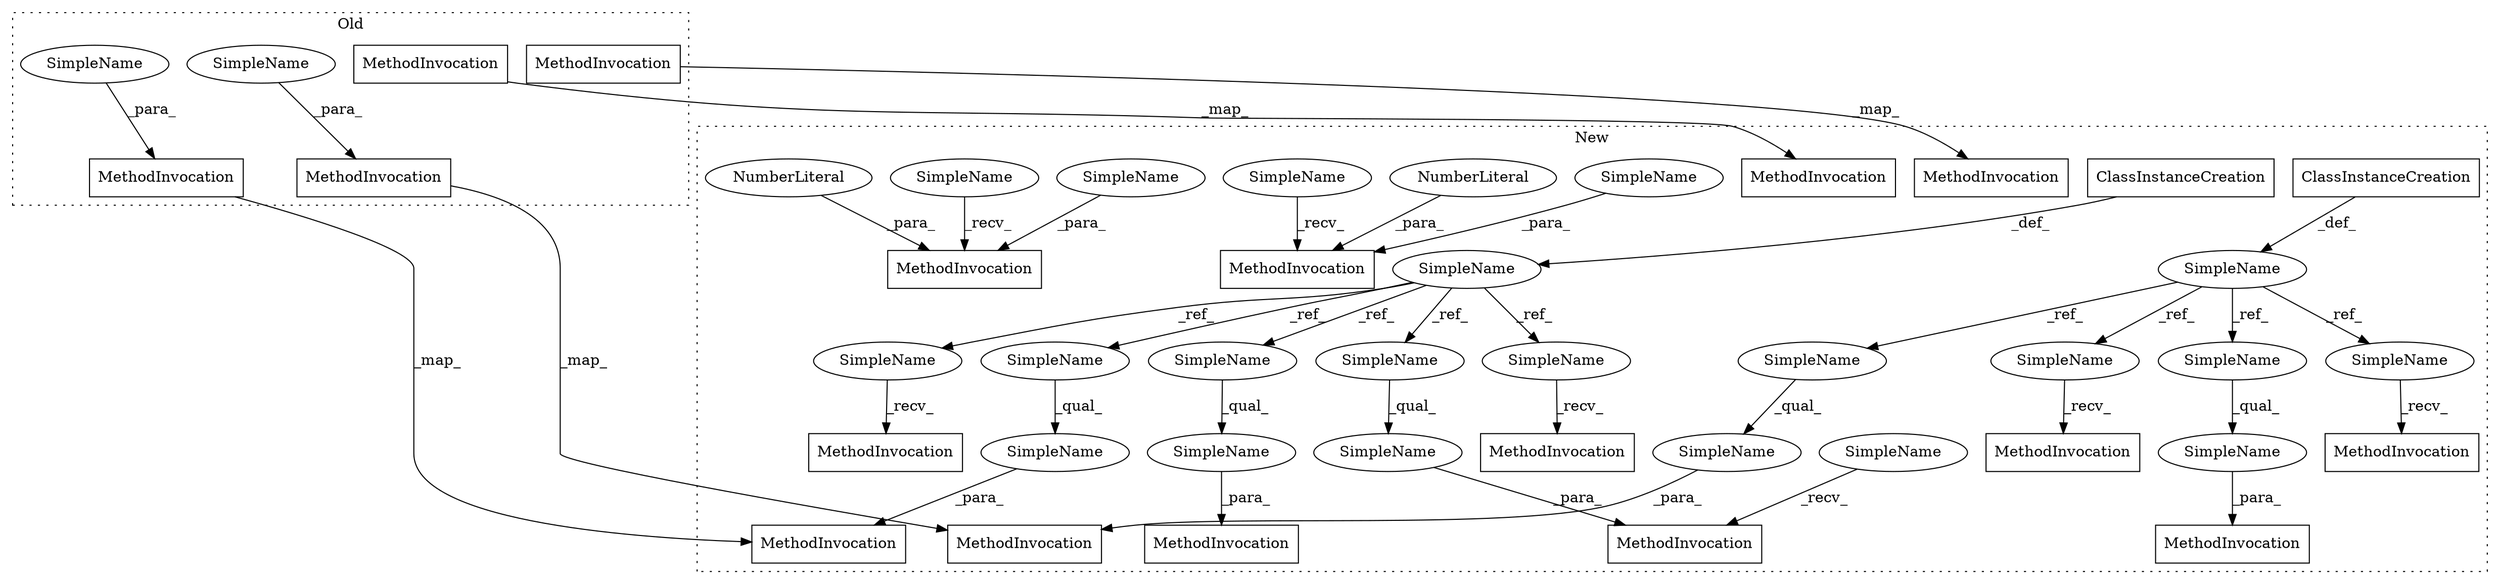 digraph G {
subgraph cluster0 {
4 [label="MethodInvocation" a="32" s="8841,8868" l="11,1" shape="box"];
8 [label="MethodInvocation" a="32" s="9434,9461" l="11,1" shape="box"];
9 [label="MethodInvocation" a="32" s="9279,9311" l="8,1" shape="box"];
19 [label="MethodInvocation" a="32" s="9483,9515" l="8,1" shape="box"];
26 [label="SimpleName" a="42" s="9445" l="16" shape="ellipse"];
43 [label="SimpleName" a="42" s="8852" l="16" shape="ellipse"];
label = "Old";
style="dotted";
}
subgraph cluster1 {
1 [label="ClassInstanceCreation" a="14" s="13418" l="28" shape="box"];
2 [label="ClassInstanceCreation" a="14" s="13332" l="28" shape="box"];
3 [label="MethodInvocation" a="32" s="-1,13676" l="13654,1" shape="box"];
5 [label="MethodInvocation" a="32" s="15393,15425" l="8,1" shape="box"];
6 [label="MethodInvocation" a="32" s="14243" l="7" shape="box"];
7 [label="MethodInvocation" a="32" s="15013,15048" l="8,1" shape="box"];
10 [label="MethodInvocation" a="32" s="14203" l="7" shape="box"];
11 [label="MethodInvocation" a="32" s="15281,15314" l="8,1" shape="box"];
12 [label="MethodInvocation" a="32" s="14471,14504" l="8,1" shape="box"];
13 [label="MethodInvocation" a="32" s="14844,14863" l="9,16" shape="box"];
14 [label="MethodInvocation" a="32" s="15070,15102" l="8,1" shape="box"];
15 [label="MethodInvocation" a="32" s="14728" l="7" shape="box"];
16 [label="MethodInvocation" a="32" s="14688" l="7" shape="box"];
17 [label="MethodInvocation" a="32" s="15167,15186" l="9,16" shape="box"];
18 [label="MethodInvocation" a="32" s="-1,13751" l="13727,1" shape="box"];
20 [label="NumberLiteral" a="34" s="15176" l="1" shape="ellipse"];
21 [label="NumberLiteral" a="34" s="14853" l="1" shape="ellipse"];
22 [label="SimpleName" a="42" s="13726" l="25" shape="ellipse"];
23 [label="SimpleName" a="42" s="14479" l="25" shape="ellipse"];
24 [label="SimpleName" a="42" s="15160" l="6" shape="ellipse"];
25 [label="SimpleName" a="42" s="15021" l="27" shape="ellipse"];
27 [label="SimpleName" a="42" s="15289" l="16" shape="ellipse"];
28 [label="SimpleName" a="42" s="14837" l="6" shape="ellipse"];
29 [label="SimpleName" a="42" s="13726" l="18" shape="ellipse"];
30 [label="SimpleName" a="42" s="13397" l="18" shape="ellipse"];
31 [label="SimpleName" a="42" s="14671" l="16" shape="ellipse"];
32 [label="SimpleName" a="42" s="14186" l="16" shape="ellipse"];
33 [label="SimpleName" a="42" s="15179" l="7" shape="ellipse"];
34 [label="SimpleName" a="42" s="15274" l="6" shape="ellipse"];
35 [label="SimpleName" a="42" s="15289" l="25" shape="ellipse"];
36 [label="SimpleName" a="42" s="13653" l="23" shape="ellipse"];
37 [label="SimpleName" a="42" s="13313" l="16" shape="ellipse"];
38 [label="SimpleName" a="42" s="13653" l="16" shape="ellipse"];
39 [label="SimpleName" a="42" s="14856" l="7" shape="ellipse"];
40 [label="SimpleName" a="42" s="14479" l="16" shape="ellipse"];
41 [label="SimpleName" a="42" s="15021" l="18" shape="ellipse"];
42 [label="SimpleName" a="42" s="14709" l="18" shape="ellipse"];
44 [label="SimpleName" a="42" s="14224" l="18" shape="ellipse"];
label = "New";
style="dotted";
}
1 -> 30 [label="_def_"];
2 -> 37 [label="_def_"];
4 -> 7 [label="_map_"];
8 -> 12 [label="_map_"];
9 -> 5 [label="_map_"];
19 -> 14 [label="_map_"];
20 -> 17 [label="_para_"];
21 -> 13 [label="_para_"];
22 -> 18 [label="_para_"];
23 -> 12 [label="_para_"];
24 -> 17 [label="_recv_"];
25 -> 7 [label="_para_"];
26 -> 8 [label="_para_"];
27 -> 35 [label="_qual_"];
28 -> 13 [label="_recv_"];
29 -> 22 [label="_qual_"];
30 -> 41 [label="_ref_"];
30 -> 29 [label="_ref_"];
30 -> 44 [label="_ref_"];
30 -> 42 [label="_ref_"];
31 -> 16 [label="_recv_"];
32 -> 10 [label="_recv_"];
33 -> 17 [label="_para_"];
34 -> 11 [label="_recv_"];
35 -> 11 [label="_para_"];
36 -> 3 [label="_para_"];
37 -> 31 [label="_ref_"];
37 -> 32 [label="_ref_"];
37 -> 40 [label="_ref_"];
37 -> 27 [label="_ref_"];
37 -> 38 [label="_ref_"];
38 -> 36 [label="_qual_"];
39 -> 13 [label="_para_"];
40 -> 23 [label="_qual_"];
41 -> 25 [label="_qual_"];
42 -> 15 [label="_recv_"];
43 -> 4 [label="_para_"];
44 -> 6 [label="_recv_"];
}